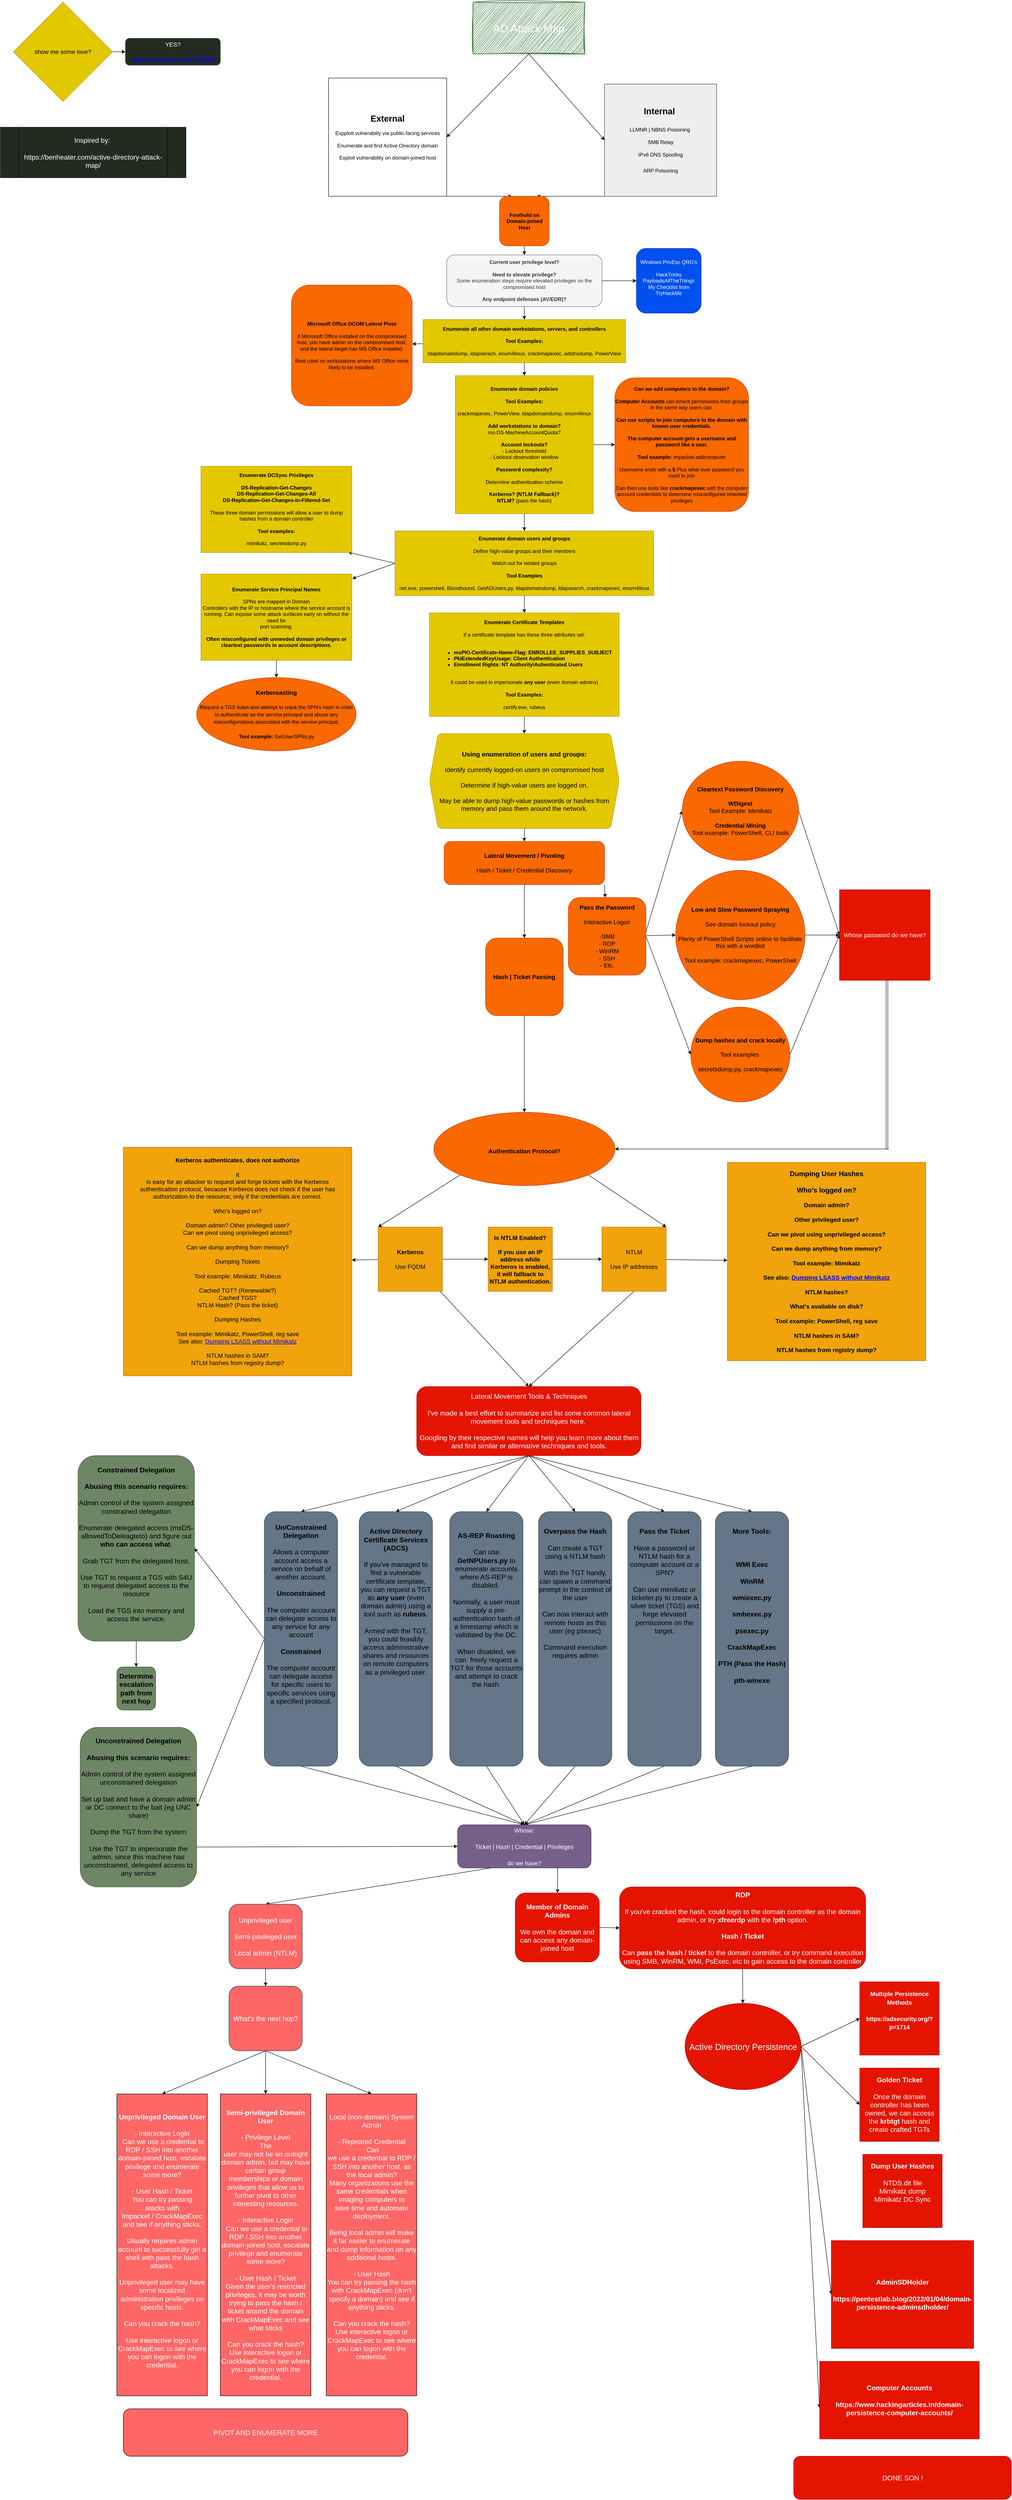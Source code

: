 <mxfile>
    <diagram id="8ZDkOZxjIo5987FU1LKY" name="Page-1">
        <mxGraphModel dx="3187" dy="1512" grid="1" gridSize="10" guides="1" tooltips="1" connect="1" arrows="1" fold="1" page="1" pageScale="1" pageWidth="2500" pageHeight="6000" math="0" shadow="0">
            <root>
                <mxCell id="0"/>
                <mxCell id="1" parent="0"/>
                <mxCell id="67" style="edgeStyle=none;html=1;exitX=0.5;exitY=1;exitDx=0;exitDy=0;entryX=1;entryY=0.5;entryDx=0;entryDy=0;fontSize=14;fontColor=#000000;" edge="1" parent="1" source="2" target="5">
                    <mxGeometry relative="1" as="geometry"/>
                </mxCell>
                <mxCell id="68" style="edgeStyle=none;html=1;exitX=0.5;exitY=1;exitDx=0;exitDy=0;entryX=0;entryY=0.5;entryDx=0;entryDy=0;fontSize=14;fontColor=#000000;" edge="1" parent="1" source="2" target="8">
                    <mxGeometry relative="1" as="geometry"/>
                </mxCell>
                <mxCell id="2" value="&lt;font style=&quot;font-size: 25px;&quot;&gt;AD Attack Map&lt;/font&gt;" style="rounded=0;whiteSpace=wrap;html=1;fillColor=#006100;strokeColor=#005700;fontColor=#ffffff;shadow=1;glass=0;sketch=1;curveFitting=1;jiggle=2;" vertex="1" parent="1">
                    <mxGeometry x="1126" y="30" width="259" height="120" as="geometry"/>
                </mxCell>
                <mxCell id="10" style="edgeStyle=none;html=1;exitX=1;exitY=1;exitDx=0;exitDy=0;fontSize=20;entryX=0.25;entryY=0;entryDx=0;entryDy=0;" edge="1" parent="1" source="5" target="13">
                    <mxGeometry relative="1" as="geometry">
                        <mxPoint x="1236" y="491" as="targetPoint"/>
                    </mxGeometry>
                </mxCell>
                <mxCell id="5" value="&lt;font style=&quot;font-size: 20px;&quot;&gt;&lt;b&gt;External&lt;br&gt;&lt;/b&gt;&lt;/font&gt;&lt;br&gt;Expploit vulnerabiliy via public-facing services&lt;br&gt;&lt;br&gt;Enumerate and find Active Directory domain&lt;br&gt;&lt;br&gt;Exploit vulnerability on domain-joined host" style="whiteSpace=wrap;html=1;aspect=fixed;" vertex="1" parent="1">
                    <mxGeometry x="791" y="206" width="274" height="274" as="geometry"/>
                </mxCell>
                <mxCell id="11" style="edgeStyle=none;html=1;fontSize=20;exitX=0;exitY=1;exitDx=0;exitDy=0;entryX=0.75;entryY=0;entryDx=0;entryDy=0;" edge="1" parent="1" source="8" target="13">
                    <mxGeometry relative="1" as="geometry">
                        <mxPoint x="1276" y="491" as="targetPoint"/>
                        <mxPoint x="1466" y="401" as="sourcePoint"/>
                    </mxGeometry>
                </mxCell>
                <mxCell id="8" value="&lt;font color=&quot;#000000&quot;&gt;&lt;span style=&quot;font-size: 20px;&quot;&gt;&lt;b&gt;Internal&amp;nbsp;&lt;br&gt;&lt;/b&gt;&lt;br&gt;&lt;/span&gt;LLMNR | NBNS Poisoning&amp;nbsp;&lt;br&gt;&lt;br&gt;SMB Relay&lt;br&gt;&lt;br&gt;IPv6 DNS Spoofing&lt;br&gt;&lt;br&gt;ARP Poisoning&lt;/font&gt;&lt;span style=&quot;font-size: 20px;&quot;&gt;&lt;br&gt;&lt;/span&gt;" style="whiteSpace=wrap;html=1;aspect=fixed;fillColor=#eeeeee;strokeColor=#36393d;" vertex="1" parent="1">
                    <mxGeometry x="1430.94" y="220" width="260" height="260" as="geometry"/>
                </mxCell>
                <mxCell id="16" value="" style="edgeStyle=none;html=1;fontSize=12;fontColor=#000000;" edge="1" parent="1" source="13" target="15">
                    <mxGeometry relative="1" as="geometry"/>
                </mxCell>
                <mxCell id="13" value="&lt;font style=&quot;font-size: 12px;&quot;&gt;&lt;b&gt;Foothold on &lt;br&gt;Domain-joined Host&lt;/b&gt;&lt;/font&gt;" style="whiteSpace=wrap;html=1;aspect=fixed;fillColor=#fa6800;fontColor=#000000;strokeColor=#C73500;rounded=1;" vertex="1" parent="1">
                    <mxGeometry x="1187.5" y="480" width="115" height="115" as="geometry"/>
                </mxCell>
                <mxCell id="21" value="" style="edgeStyle=none;html=1;fontSize=12;fontColor=#000000;" edge="1" parent="1" source="15" target="20">
                    <mxGeometry relative="1" as="geometry"/>
                </mxCell>
                <mxCell id="24" value="" style="edgeStyle=none;html=1;fontSize=12;fontColor=#000000;" edge="1" parent="1" source="15" target="23">
                    <mxGeometry relative="1" as="geometry"/>
                </mxCell>
                <mxCell id="15" value="&lt;b&gt;Current user privilege level?&lt;br&gt;&lt;br&gt;Need to elevate privilege?&lt;br&gt;&lt;/b&gt;Some enumeration steps require elevated privileges on the compromised host&lt;br&gt;&lt;br&gt;&lt;b&gt;Any endpoint defenses (AV/EDR)?&lt;/b&gt;" style="rounded=1;whiteSpace=wrap;html=1;fontSize=12;fontColor=#333333;fillColor=#f5f5f5;strokeColor=#666666;" vertex="1" parent="1">
                    <mxGeometry x="1065" y="616" width="360" height="120" as="geometry"/>
                </mxCell>
                <mxCell id="20" value="&lt;div&gt;Windows PrivEsc QRG's&lt;/div&gt;&lt;div&gt;&lt;span style=&quot;background-color: initial;&quot;&gt;&lt;br&gt;&lt;/span&gt;&lt;/div&gt;&lt;div&gt;&lt;span style=&quot;background-color: initial;&quot;&gt;HackTricks&lt;/span&gt;&lt;/div&gt;&lt;div&gt;PayloadsAllTheThings&lt;/div&gt;&lt;div&gt;My Checklist from TryHackMe&lt;/div&gt;&lt;div&gt;&lt;br&gt;&lt;/div&gt;" style="whiteSpace=wrap;html=1;aspect=fixed;fontSize=12;fontColor=#ffffff;fillColor=#0050ef;strokeColor=#001DBC;rounded=1;" vertex="1" parent="1">
                    <mxGeometry x="1505" y="601" width="150" height="150" as="geometry"/>
                </mxCell>
                <mxCell id="26" value="" style="edgeStyle=none;html=1;fontSize=12;fontColor=#000000;" edge="1" parent="1" source="23" target="25">
                    <mxGeometry relative="1" as="geometry"/>
                </mxCell>
                <mxCell id="28" value="" style="edgeStyle=none;html=1;fontSize=12;fontColor=#000000;" edge="1" parent="1" source="23" target="27">
                    <mxGeometry relative="1" as="geometry"/>
                </mxCell>
                <mxCell id="23" value="&lt;b&gt;Enumerate all other domain workstations, servers, and controllers&lt;br&gt;&lt;/b&gt;&lt;br&gt;&lt;b&gt;Tool Examples:&lt;br&gt;&lt;/b&gt;&lt;br&gt;ldapdomaindump, ldapserach, enum4linux, crackmapexec, adidnsdump, PowerView" style="rounded=0;whiteSpace=wrap;html=1;fontSize=12;fontColor=#000000;fillColor=#e3c800;strokeColor=#B09500;" vertex="1" parent="1">
                    <mxGeometry x="1010" y="766" width="470" height="100" as="geometry"/>
                </mxCell>
                <mxCell id="25" value="&lt;b&gt;Microsoft Office DCOM Lateral Pivot&lt;/b&gt;&lt;br&gt;&lt;br&gt;If Microsoft Office&amp;nbsp;installed on the compromised host, you have admin on the compromised host, and the lateral target has MS Office installed.&lt;br&gt;&lt;br&gt;Best used on workstations where MS Office more likely to be installed." style="whiteSpace=wrap;html=1;aspect=fixed;fontSize=12;fontColor=#000000;fillColor=#fa6800;strokeColor=#C73500;rounded=1;" vertex="1" parent="1">
                    <mxGeometry x="705" y="686" width="280" height="280" as="geometry"/>
                </mxCell>
                <mxCell id="31" value="" style="edgeStyle=none;html=1;fontSize=12;fontColor=#000000;" edge="1" parent="1" source="27" target="30">
                    <mxGeometry relative="1" as="geometry"/>
                </mxCell>
                <mxCell id="33" value="" style="edgeStyle=none;html=1;fontSize=12;fontColor=#000000;" edge="1" parent="1" source="27" target="32">
                    <mxGeometry relative="1" as="geometry"/>
                </mxCell>
                <mxCell id="27" value="&lt;b&gt;Enumerate domain policies&lt;br&gt;&lt;/b&gt;&lt;br&gt;&lt;b&gt;Tool Examples:&lt;br&gt;&lt;/b&gt;&lt;br&gt;crackmapexec, PowerView, ldapdomaindump, enum4linux&lt;br&gt;&lt;br&gt;&lt;b&gt;Add workstations to domain?&lt;br&gt;&lt;/b&gt;ms-DS-MachineAccountQuota?&lt;br&gt;&lt;br&gt;&lt;b&gt;Account lockouts?&lt;/b&gt;&lt;br&gt;- Lockout threshold&lt;br&gt;- Lockout observation window&lt;br&gt;&lt;br&gt;&lt;b&gt;Password complexity?&lt;/b&gt;&lt;br&gt;&lt;br&gt;Determine authentication scheme&lt;br&gt;&lt;br&gt;&lt;b&gt;Kerberos? (NTLM Fallback)?&lt;br&gt;NTLM? &lt;/b&gt;(pass the hash)" style="whiteSpace=wrap;html=1;aspect=fixed;fontSize=12;fontColor=#000000;fillColor=#e3c800;strokeColor=#B09500;" vertex="1" parent="1">
                    <mxGeometry x="1085" y="896" width="320" height="320" as="geometry"/>
                </mxCell>
                <mxCell id="30" value="&lt;b&gt;Can we add computers to the domain?&lt;br&gt;&lt;/b&gt;&lt;br&gt;&lt;b&gt;Computer Accounts &lt;/b&gt;can inherit permissions from groups in the same way users can.&lt;br&gt;&lt;br&gt;&lt;b&gt;Can&amp;nbsp;use scripts to join computers to the domain with known user&amp;nbsp;credentials. &lt;br&gt;&lt;br&gt;The computer account gets a username and password like a&amp;nbsp;user.&lt;/b&gt;&lt;br&gt;&lt;br&gt;&lt;b&gt;Tool example: &lt;/b&gt;impacket-addcomputer&lt;br&gt;&lt;br&gt;Username ends with a &lt;b&gt;$&amp;nbsp;&lt;/b&gt;Plus what ever password you used to join&lt;br&gt;&lt;br&gt;Can then use tools like &lt;b&gt;crackmapexec&lt;/b&gt;&amp;nbsp;with the computer account credentials to determine misconfigured inherited privileges" style="whiteSpace=wrap;html=1;aspect=fixed;fontSize=12;fontColor=#000000;fillColor=#fa6800;strokeColor=#C73500;rounded=1;" vertex="1" parent="1">
                    <mxGeometry x="1455" y="901" width="310" height="310" as="geometry"/>
                </mxCell>
                <mxCell id="36" style="edgeStyle=none;html=1;entryX=0.976;entryY=0.997;entryDx=0;entryDy=0;entryPerimeter=0;fontSize=12;fontColor=#000000;exitX=0;exitY=0.5;exitDx=0;exitDy=0;" edge="1" parent="1" source="32" target="35">
                    <mxGeometry relative="1" as="geometry"/>
                </mxCell>
                <mxCell id="38" style="edgeStyle=none;html=1;entryX=1.003;entryY=0.054;entryDx=0;entryDy=0;entryPerimeter=0;fontSize=12;fontColor=#000000;" edge="1" parent="1" target="37">
                    <mxGeometry relative="1" as="geometry">
                        <mxPoint x="945" y="1331" as="sourcePoint"/>
                    </mxGeometry>
                </mxCell>
                <mxCell id="43" value="" style="edgeStyle=none;html=1;fontSize=12;fontColor=#000000;" edge="1" parent="1" source="32" target="42">
                    <mxGeometry relative="1" as="geometry"/>
                </mxCell>
                <mxCell id="32" value="&lt;b&gt;Enumerate domain users and groups&lt;br&gt;&lt;/b&gt;&lt;br&gt;Define high-value groups and their members&lt;br&gt;&lt;br&gt;Watch out for nested groups&lt;br&gt;&lt;br&gt;&lt;b&gt;Tool Examples&lt;/b&gt;&lt;br&gt;&lt;br&gt;net.exe, powershell, Bloodhound, GetADUsers.py, ldapdomaindump, ldapsearch, crackmapexec, enum4linux" style="rounded=0;whiteSpace=wrap;html=1;fontSize=12;fontColor=#000000;fillColor=#e3c800;strokeColor=#B09500;" vertex="1" parent="1">
                    <mxGeometry x="945" y="1256" width="600" height="150" as="geometry"/>
                </mxCell>
                <mxCell id="35" value="&lt;font color=&quot;#000000&quot;&gt;&lt;b&gt;Enumerate DCSync Privileges&lt;br&gt;&lt;/b&gt;&lt;br&gt;&lt;b&gt;DS-Replication-Get-Changes&lt;br&gt;DS-Replication-Get-Changes-All&lt;br&gt;DS-Replication-Get-Changes-In-Filtered-Set&lt;br&gt;&lt;/b&gt;&lt;br&gt;These three domain permissions will allow a user to dump hashes from a domain controller&lt;br&gt;&lt;br&gt;&lt;b&gt;Tool examples:&lt;br&gt;&lt;/b&gt;&lt;br&gt;mimikatz, secretsdump.py&lt;/font&gt;" style="rounded=0;whiteSpace=wrap;html=1;fontSize=12;fillColor=#e3c800;strokeColor=#B09500;fontColor=#000000;" vertex="1" parent="1">
                    <mxGeometry x="495" y="1106" width="350" height="200" as="geometry"/>
                </mxCell>
                <mxCell id="40" style="edgeStyle=none;html=1;entryX=0.5;entryY=0;entryDx=0;entryDy=0;fontSize=12;fontColor=#000000;" edge="1" parent="1" source="37" target="59">
                    <mxGeometry relative="1" as="geometry">
                        <mxPoint x="665" y="1596" as="targetPoint"/>
                    </mxGeometry>
                </mxCell>
                <mxCell id="37" value="&lt;b&gt;Enumerate Service Principal Names&lt;br&gt;&lt;/b&gt;&lt;br&gt;SPNs are mapped in Domain &lt;br&gt;Controllers with the IP or hostname where the service account is &lt;br&gt;running. Can expose some attack surfaces early on without the need for &lt;br&gt;port scanning.&lt;br&gt;&lt;br&gt;&lt;b&gt;Often misconfigured with unneeded domain privileges or cleartext passwords in account descriptions.&lt;/b&gt;" style="rounded=0;whiteSpace=wrap;html=1;fontSize=12;fillColor=#e3c800;strokeColor=#B09500;fontColor=#000000;" vertex="1" parent="1">
                    <mxGeometry x="495" y="1356" width="350" height="200" as="geometry"/>
                </mxCell>
                <mxCell id="48" value="" style="edgeStyle=none;html=1;fontSize=15;fontColor=#000000;" edge="1" parent="1" source="42" target="47">
                    <mxGeometry relative="1" as="geometry"/>
                </mxCell>
                <mxCell id="42" value="&lt;b&gt;Enumerate Certificate Templates&lt;br&gt;&lt;/b&gt;&lt;br&gt;If a certificate template has these three attributes set:&lt;br&gt;&lt;br&gt;&lt;ul&gt;&lt;li style=&quot;text-align: left;&quot;&gt;&lt;b&gt;msPKI-Certificate-Name-Flag: ENROLLEE_SUPPLIES_SUBJECT&lt;/b&gt;&lt;/li&gt;&lt;li style=&quot;text-align: left;&quot;&gt;&lt;b&gt;PkiExtendedKeyUsage: Client Authentication&lt;/b&gt;&lt;/li&gt;&lt;li style=&quot;text-align: left;&quot;&gt;&lt;b&gt;Enrollment Rights: NT Authority\Auhenticated Users&lt;/b&gt;&lt;/li&gt;&lt;/ul&gt;&lt;br&gt;It could be used to impersonate &lt;b&gt;any user &lt;/b&gt;(even domain admins)&lt;br&gt;&lt;br&gt;&lt;b&gt;Tool Examples:&lt;br&gt;&lt;br&gt;&lt;/b&gt;&lt;div style=&quot;display: inline-block; line-height: 1.2; pointer-events: all; overflow-wrap: normal;&quot;&gt;certify.exe, rubeus&lt;/div&gt;" style="rounded=0;whiteSpace=wrap;html=1;fontSize=12;fontColor=#000000;fillColor=#e3c800;strokeColor=#B09500;" vertex="1" parent="1">
                    <mxGeometry x="1025" y="1446" width="440" height="240" as="geometry"/>
                </mxCell>
                <mxCell id="52" value="" style="edgeStyle=none;html=1;fontSize=14;fontColor=#000000;" edge="1" parent="1" source="47" target="50">
                    <mxGeometry relative="1" as="geometry"/>
                </mxCell>
                <mxCell id="47" value="&lt;b&gt;Using enumeration of users and groups:&lt;br&gt;&lt;/b&gt;&lt;br&gt;Identify currently logged-on users on compromised host&lt;br&gt;&lt;br&gt;Determine&amp;nbsp;if high-value users are logged on. &lt;br&gt;&lt;br&gt;May be able to dump high-value&amp;nbsp;passwords or hashes from memory and pass them around the network." style="shape=hexagon;perimeter=hexagonPerimeter2;whiteSpace=wrap;html=1;fixedSize=1;rounded=1;fontSize=15;fontColor=#000000;fillColor=#e3c800;strokeColor=#B09500;" vertex="1" parent="1">
                    <mxGeometry x="1025" y="1726" width="440" height="220" as="geometry"/>
                </mxCell>
                <mxCell id="55" style="edgeStyle=none;html=1;fontSize=14;fontColor=#000000;exitX=1;exitY=1;exitDx=0;exitDy=0;" edge="1" parent="1" source="50" target="53">
                    <mxGeometry relative="1" as="geometry">
                        <mxPoint x="1247" y="2226" as="targetPoint"/>
                    </mxGeometry>
                </mxCell>
                <mxCell id="70" style="edgeStyle=none;html=1;entryX=0.5;entryY=0;entryDx=0;entryDy=0;fontSize=25;fontColor=#000000;" edge="1" parent="1" source="50" target="69">
                    <mxGeometry relative="1" as="geometry"/>
                </mxCell>
                <mxCell id="50" value="&lt;b&gt;Lateral Movement / Pivoting&lt;br&gt;&lt;/b&gt;&lt;br&gt;Hash / Ticket / Credential Discovery" style="rounded=1;whiteSpace=wrap;html=1;fontSize=14;fontColor=#000000;fillColor=#fa6800;strokeColor=#C73500;" vertex="1" parent="1">
                    <mxGeometry x="1059.06" y="1976" width="371.88" height="100" as="geometry"/>
                </mxCell>
                <mxCell id="62" style="edgeStyle=none;html=1;entryX=0;entryY=0.5;entryDx=0;entryDy=0;fontSize=14;fontColor=#000000;exitX=1;exitY=0.444;exitDx=0;exitDy=0;exitPerimeter=0;" edge="1" parent="1" source="53" target="56">
                    <mxGeometry relative="1" as="geometry"/>
                </mxCell>
                <mxCell id="66" style="edgeStyle=none;html=1;entryX=0;entryY=0.5;entryDx=0;entryDy=0;fontSize=14;fontColor=#000000;exitX=1;exitY=0.5;exitDx=0;exitDy=0;" edge="1" parent="1" source="53" target="58">
                    <mxGeometry relative="1" as="geometry">
                        <mxPoint x="1527" y="2186" as="sourcePoint"/>
                    </mxGeometry>
                </mxCell>
                <mxCell id="73" style="edgeStyle=none;html=1;entryX=0;entryY=0.5;entryDx=0;entryDy=0;fontSize=14;fontColor=#000000;" edge="1" parent="1" source="53" target="57">
                    <mxGeometry relative="1" as="geometry"/>
                </mxCell>
                <mxCell id="53" value="&lt;b&gt;Pass the Password &lt;br&gt;&lt;/b&gt;&lt;br&gt;Interactive Logon&lt;br&gt;&lt;br&gt;-SMB&lt;br&gt;- RDP&lt;br&gt;- WinRM&lt;br&gt;- SSH&lt;br&gt;-&amp;nbsp;Etc." style="whiteSpace=wrap;html=1;aspect=fixed;rounded=1;fontSize=14;fontColor=#000000;fillColor=#fa6800;strokeColor=#C73500;" vertex="1" parent="1">
                    <mxGeometry x="1347" y="2106" width="180" height="180" as="geometry"/>
                </mxCell>
                <mxCell id="77" style="edgeStyle=none;html=1;exitX=1;exitY=0.5;exitDx=0;exitDy=0;entryX=0;entryY=0.5;entryDx=0;entryDy=0;fontSize=14;fontColor=#000000;" edge="1" parent="1" source="56" target="75">
                    <mxGeometry relative="1" as="geometry"/>
                </mxCell>
                <mxCell id="56" value="&lt;b&gt;Cleartext Password Discovery&lt;br&gt;&lt;/b&gt;&lt;br&gt;&lt;b&gt;WDigest&lt;/b&gt;&lt;br&gt;Tool Example:&amp;nbsp;Mimikatz&lt;br&gt;&lt;br&gt;&lt;b&gt;Credential Mining&lt;br&gt;&lt;/b&gt;Tool example: PowerShell, CLI tools" style="ellipse;whiteSpace=wrap;html=1;rounded=1;fontSize=14;fontColor=#000000;fillColor=#fa6800;strokeColor=#C73500;" vertex="1" parent="1">
                    <mxGeometry x="1611" y="1790" width="270" height="230" as="geometry"/>
                </mxCell>
                <mxCell id="76" style="edgeStyle=none;html=1;exitX=1;exitY=0.5;exitDx=0;exitDy=0;entryX=0;entryY=0.5;entryDx=0;entryDy=0;fontSize=14;fontColor=#000000;" edge="1" parent="1" source="57" target="75">
                    <mxGeometry relative="1" as="geometry"/>
                </mxCell>
                <mxCell id="57" value="&lt;div&gt;&lt;b&gt;Low and Slow Password Spraying&lt;/b&gt;&lt;/div&gt;&lt;div&gt;&lt;br&gt;&lt;/div&gt;&lt;div&gt;See domain lockout policy&lt;/div&gt;&lt;div&gt;&lt;br&gt;&lt;/div&gt;&lt;div&gt;Plenty of PowerShell Scripts online to facilitate this with a wordlist&lt;/div&gt;&lt;div&gt;&lt;br&gt;&lt;/div&gt;&lt;div&gt;Tool example: crackmapexec, PowerShell&lt;/div&gt;" style="ellipse;whiteSpace=wrap;html=1;rounded=1;fontSize=14;fontColor=#000000;fillColor=#fa6800;strokeColor=#C73500;" vertex="1" parent="1">
                    <mxGeometry x="1596" y="2043" width="300" height="300" as="geometry"/>
                </mxCell>
                <mxCell id="78" style="edgeStyle=none;html=1;exitX=1;exitY=0.5;exitDx=0;exitDy=0;entryX=0;entryY=0.5;entryDx=0;entryDy=0;fontSize=14;fontColor=#000000;" edge="1" parent="1" source="58" target="75">
                    <mxGeometry relative="1" as="geometry"/>
                </mxCell>
                <mxCell id="58" value="&lt;b&gt;Dump hashes and crack locally&lt;br&gt;&lt;/b&gt;&lt;br&gt;Tool examples&amp;nbsp;&lt;br&gt;&lt;br&gt;secretsdump.py, crackmapexec" style="ellipse;whiteSpace=wrap;html=1;rounded=1;fontSize=14;fontColor=#000000;fillColor=#fa6800;strokeColor=#C73500;" vertex="1" parent="1">
                    <mxGeometry x="1631" y="2360" width="230" height="220" as="geometry"/>
                </mxCell>
                <mxCell id="59" value="&lt;b&gt;Kerberoasting&lt;br&gt;&lt;/b&gt;&lt;br style=&quot;font-size: 12px;&quot;&gt;&lt;span style=&quot;font-size: 12px;&quot;&gt;Request a TGS ticket and attempt to crack the SPN's hash in order to authenticate as the service principal and abuse any misconfigurations associated with the service principal.&lt;/span&gt;&lt;br style=&quot;font-size: 12px;&quot;&gt;&lt;br style=&quot;font-size: 12px;&quot;&gt;&lt;b style=&quot;font-size: 12px;&quot;&gt;Tool example:&amp;nbsp;&lt;/b&gt;&lt;span style=&quot;font-size: 12px;&quot;&gt;GetUserSPNs.py&lt;/span&gt;" style="ellipse;whiteSpace=wrap;html=1;rounded=1;fontSize=14;fontColor=#000000;fillColor=#fa6800;strokeColor=#C73500;" vertex="1" parent="1">
                    <mxGeometry x="485" y="1596" width="370" height="170" as="geometry"/>
                </mxCell>
                <mxCell id="72" style="edgeStyle=none;html=1;exitX=0.5;exitY=1;exitDx=0;exitDy=0;fontSize=14;fontColor=#000000;" edge="1" parent="1" source="69" target="71">
                    <mxGeometry relative="1" as="geometry"/>
                </mxCell>
                <mxCell id="69" value="&lt;b&gt;Hash | Ticket Passing&lt;/b&gt;" style="whiteSpace=wrap;html=1;aspect=fixed;rounded=1;fontSize=14;fontColor=#000000;fillColor=#fa6800;strokeColor=#C73500;" vertex="1" parent="1">
                    <mxGeometry x="1155" y="2200" width="180" height="180" as="geometry"/>
                </mxCell>
                <mxCell id="88" style="edgeStyle=none;html=1;exitX=0;exitY=1;exitDx=0;exitDy=0;entryX=0;entryY=0;entryDx=0;entryDy=0;fontSize=16;fontColor=#000000;" edge="1" parent="1" source="71" target="81">
                    <mxGeometry relative="1" as="geometry"/>
                </mxCell>
                <mxCell id="89" style="edgeStyle=none;html=1;exitX=1;exitY=1;exitDx=0;exitDy=0;entryX=1;entryY=0;entryDx=0;entryDy=0;fontSize=16;fontColor=#000000;" edge="1" parent="1" source="71" target="83">
                    <mxGeometry relative="1" as="geometry"/>
                </mxCell>
                <mxCell id="71" value="&lt;font style=&quot;font-size: 14px;&quot;&gt;Authentication Protocol?&lt;br&gt;&lt;/font&gt;" style="ellipse;whiteSpace=wrap;html=1;rounded=0;shadow=0;glass=0;fontSize=25;fontColor=#000000;fillColor=#fa6800;strokeColor=#C73500;fontStyle=1" vertex="1" parent="1">
                    <mxGeometry x="1035" y="2604" width="420" height="170" as="geometry"/>
                </mxCell>
                <mxCell id="75" value="Whose password do we have?" style="whiteSpace=wrap;html=1;aspect=fixed;rounded=0;shadow=0;glass=0;sketch=0;fontSize=14;fontColor=#ffffff;fillColor=#e51400;strokeColor=#B20000;" vertex="1" parent="1">
                    <mxGeometry x="1976" y="2088" width="210" height="210" as="geometry"/>
                </mxCell>
                <mxCell id="79" value="" style="shape=link;html=1;fontSize=14;fontColor=#000000;" edge="1" parent="1">
                    <mxGeometry width="100" relative="1" as="geometry">
                        <mxPoint x="2086" y="2690" as="sourcePoint"/>
                        <mxPoint x="2086" y="2298" as="targetPoint"/>
                    </mxGeometry>
                </mxCell>
                <mxCell id="80" value="" style="endArrow=classic;html=1;fontSize=14;fontColor=#000000;" edge="1" parent="1" target="71">
                    <mxGeometry width="50" height="50" relative="1" as="geometry">
                        <mxPoint x="2090" y="2689" as="sourcePoint"/>
                        <mxPoint x="1640" y="2651" as="targetPoint"/>
                    </mxGeometry>
                </mxCell>
                <mxCell id="84" value="" style="edgeStyle=none;html=1;fontSize=14;fontColor=#000000;" edge="1" parent="1" source="81" target="82">
                    <mxGeometry relative="1" as="geometry"/>
                </mxCell>
                <mxCell id="91" value="" style="edgeStyle=none;html=1;fontSize=16;fontColor=#000000;" edge="1" parent="1" source="81" target="90">
                    <mxGeometry relative="1" as="geometry"/>
                </mxCell>
                <mxCell id="93" style="edgeStyle=none;html=1;entryX=0.5;entryY=0;entryDx=0;entryDy=0;fontSize=16;fontColor=#000000;" edge="1" parent="1" source="81" target="92">
                    <mxGeometry relative="1" as="geometry"/>
                </mxCell>
                <mxCell id="81" value="&lt;b&gt;Kerberos&lt;br&gt;&lt;/b&gt;&lt;br&gt;Use FQDM" style="whiteSpace=wrap;html=1;aspect=fixed;rounded=0;shadow=0;glass=0;sketch=0;fontSize=14;fillColor=#f0a30a;strokeColor=#BD7000;fontColor=#000000;" vertex="1" parent="1">
                    <mxGeometry x="906" y="2870" width="149" height="149" as="geometry"/>
                </mxCell>
                <mxCell id="85" value="" style="edgeStyle=none;html=1;fontSize=14;fontColor=#000000;" edge="1" parent="1" source="82" target="83">
                    <mxGeometry relative="1" as="geometry"/>
                </mxCell>
                <mxCell id="82" value="&lt;div&gt;&lt;b&gt;Is NTLM Enabled?&lt;/b&gt;&lt;/div&gt;&lt;div&gt;&lt;b&gt;&lt;br&gt;&lt;/b&gt;&lt;/div&gt;&lt;div&gt;&lt;b&gt;If you use an IP address while Kerberos is enabled, it will fallback to NTLM authentication.&lt;/b&gt;&lt;/div&gt;" style="whiteSpace=wrap;html=1;aspect=fixed;rounded=0;shadow=0;glass=0;sketch=0;fontSize=14;fillColor=#f0a30a;strokeColor=#BD7000;fontColor=#000000;" vertex="1" parent="1">
                    <mxGeometry x="1161" y="2870" width="149" height="149" as="geometry"/>
                </mxCell>
                <mxCell id="87" value="" style="edgeStyle=none;html=1;fontSize=16;fontColor=#000000;" edge="1" parent="1" source="83" target="86">
                    <mxGeometry relative="1" as="geometry"/>
                </mxCell>
                <mxCell id="94" style="edgeStyle=none;html=1;exitX=0.5;exitY=1;exitDx=0;exitDy=0;entryX=0.5;entryY=0;entryDx=0;entryDy=0;fontSize=16;fontColor=#000000;" edge="1" parent="1" source="83" target="92">
                    <mxGeometry relative="1" as="geometry"/>
                </mxCell>
                <mxCell id="83" value="&lt;div&gt;NTLM&lt;/div&gt;&lt;div&gt;&lt;br&gt;&lt;/div&gt;&lt;div&gt;Use IP addresses&lt;/div&gt;" style="whiteSpace=wrap;html=1;aspect=fixed;rounded=0;shadow=0;glass=0;sketch=0;fontSize=14;fillColor=#f0a30a;strokeColor=#BD7000;fontColor=#000000;" vertex="1" parent="1">
                    <mxGeometry x="1425" y="2870" width="149" height="149" as="geometry"/>
                </mxCell>
                <mxCell id="86" value="&lt;span style=&quot;font-size: 16px;&quot;&gt;&lt;b&gt;Dumping User Hashes&lt;/b&gt;&lt;br&gt;&lt;br&gt;&lt;b&gt;Who's logged on?&lt;/b&gt;&lt;/span&gt;&lt;b&gt;&lt;br style=&quot;&quot;&gt;&lt;br style=&quot;&quot;&gt;Domain admin? &lt;br&gt;&lt;br&gt;Other privileged user?&lt;br&gt;&lt;br&gt;Can we pivot using unprivileged access?&lt;br&gt;&lt;br style=&quot;&quot;&gt;Can we dump anything from memory?&lt;br style=&quot;&quot;&gt;&lt;br&gt;Tool example: Mimikatz&lt;br&gt;&lt;br&gt;See also:&amp;nbsp;&lt;a href=&quot;https://notes.benheater.com/books/active-directory/page/dumping-lsass-without-mimikatz&quot;&gt;Dumping LSASS without Mimikatz&lt;/a&gt;&lt;br style=&quot;&quot;&gt;&lt;br style=&quot;&quot;&gt;NTLM hashes?&lt;br style=&quot;&quot;&gt;&lt;br style=&quot;&quot;&gt;What's available on disk?&lt;br&gt;&lt;br&gt;Tool example: PowerShell, reg save&lt;br style=&quot;&quot;&gt;&lt;br style=&quot;&quot;&gt;NTLM hashes in SAM?&lt;br&gt;&lt;br&gt;NTLM hashes from registry dump?&lt;/b&gt;" style="whiteSpace=wrap;html=1;aspect=fixed;rounded=0;shadow=0;glass=0;sketch=0;fontSize=14;fillColor=#f0a30a;strokeColor=#BD7000;fontColor=#000000;" vertex="1" parent="1">
                    <mxGeometry x="1716" y="2720" width="460" height="460" as="geometry"/>
                </mxCell>
                <mxCell id="90" value="&lt;font color=&quot;#000000&quot;&gt;&lt;b&gt;Kerberos authenticates, does not authorize&lt;br&gt;&lt;/b&gt;&lt;br&gt;It&lt;br&gt; is easy for an attacker to request and forge tickets with the Kerberos &lt;br&gt;authentication protocol, because Kerberos does not check if the user has&lt;br&gt; authorization&amp;nbsp;to the resource; only if the credentials are correct.&lt;br&gt;&lt;br&gt;Who's logged on?&lt;br&gt;&lt;br&gt;Domain admin? Other privileged user?&lt;br&gt;Can we pivot using unprivileged access?&lt;br&gt;&lt;br&gt;Can we dump anything from memory?&lt;br&gt;&lt;br&gt;Dumping Tickets&lt;br&gt;&lt;br&gt;Tool example: Mimikatz, Rubeus&lt;br&gt;&lt;br&gt;Cached TGT? (Renewable?)&lt;br&gt;Cached TGS?&lt;br&gt;NTLM Hash? (Pass the ticket)&lt;br&gt;&lt;br&gt;Dumping Hashes&lt;br&gt;&lt;br&gt;Tool example: Mimikatz,&amp;nbsp;PowerShell, reg save&lt;br&gt;See also:&amp;nbsp;&lt;a href=&quot;https://notes.benheater.com/books/active-directory/page/dumping-lsass-without-mimikatz&quot;&gt;Dumping LSASS without Mimikatz&lt;/a&gt;&lt;br&gt;&lt;br&gt;NTLM hashes in SAM?&lt;br&gt;NTLM hashes from registry dump?&lt;/font&gt;" style="whiteSpace=wrap;html=1;aspect=fixed;rounded=0;shadow=0;glass=0;sketch=0;fontSize=14;fillColor=#f0a30a;strokeColor=#BD7000;fontStyle=0;fontColor=#000000;" vertex="1" parent="1">
                    <mxGeometry x="315" y="2685" width="530" height="530" as="geometry"/>
                </mxCell>
                <mxCell id="102" style="edgeStyle=none;html=1;exitX=0.5;exitY=1;exitDx=0;exitDy=0;entryX=0.5;entryY=0;entryDx=0;entryDy=0;fontSize=16;fontColor=#000000;" edge="1" parent="1" source="92" target="96">
                    <mxGeometry relative="1" as="geometry"/>
                </mxCell>
                <mxCell id="103" style="edgeStyle=none;html=1;exitX=0.5;exitY=1;exitDx=0;exitDy=0;entryX=0.5;entryY=0;entryDx=0;entryDy=0;fontSize=16;fontColor=#000000;" edge="1" parent="1" source="92" target="97">
                    <mxGeometry relative="1" as="geometry"/>
                </mxCell>
                <mxCell id="104" style="edgeStyle=none;html=1;exitX=0.5;exitY=1;exitDx=0;exitDy=0;entryX=0.5;entryY=0;entryDx=0;entryDy=0;fontSize=16;fontColor=#000000;" edge="1" parent="1" source="92" target="98">
                    <mxGeometry relative="1" as="geometry"/>
                </mxCell>
                <mxCell id="105" style="edgeStyle=none;html=1;exitX=0.5;exitY=1;exitDx=0;exitDy=0;entryX=0.5;entryY=0;entryDx=0;entryDy=0;fontSize=16;fontColor=#000000;" edge="1" parent="1" source="92" target="99">
                    <mxGeometry relative="1" as="geometry"/>
                </mxCell>
                <mxCell id="106" style="edgeStyle=none;html=1;exitX=0.5;exitY=1;exitDx=0;exitDy=0;entryX=0.5;entryY=0;entryDx=0;entryDy=0;fontSize=16;fontColor=#000000;" edge="1" parent="1" source="92" target="100">
                    <mxGeometry relative="1" as="geometry"/>
                </mxCell>
                <mxCell id="107" style="edgeStyle=none;html=1;exitX=0.5;exitY=1;exitDx=0;exitDy=0;entryX=0.5;entryY=0;entryDx=0;entryDy=0;fontSize=16;fontColor=#000000;" edge="1" parent="1" source="92" target="101">
                    <mxGeometry relative="1" as="geometry"/>
                </mxCell>
                <mxCell id="92" value="&lt;div&gt;Lateral Movement Tools &amp;amp; Techniques&lt;/div&gt;&lt;div&gt;&lt;br&gt;&lt;/div&gt;&lt;div&gt;I've made a best effort to summarize and list some common lateral movement tools and techniques here.&amp;nbsp;&lt;/div&gt;&lt;div&gt;&lt;br&gt;&lt;/div&gt;&lt;div&gt;Googling by their respective names will help you learn more about them and find similar or alternative techniques and tools.&lt;/div&gt;" style="rounded=1;whiteSpace=wrap;html=1;shadow=0;glass=0;sketch=0;fontSize=16;fillColor=#e51400;strokeColor=#B20000;fontColor=#ffffff;" vertex="1" parent="1">
                    <mxGeometry x="995.5" y="3240" width="520" height="160" as="geometry"/>
                </mxCell>
                <mxCell id="111" style="edgeStyle=none;html=1;exitX=0;exitY=0.5;exitDx=0;exitDy=0;entryX=1;entryY=0.5;entryDx=0;entryDy=0;fontSize=16;fontColor=#000000;" edge="1" parent="1" source="96" target="108">
                    <mxGeometry relative="1" as="geometry"/>
                </mxCell>
                <mxCell id="112" style="edgeStyle=none;html=1;exitX=0;exitY=0.5;exitDx=0;exitDy=0;entryX=1;entryY=0.5;entryDx=0;entryDy=0;fontSize=16;fontColor=#000000;" edge="1" parent="1" source="96" target="110">
                    <mxGeometry relative="1" as="geometry"/>
                </mxCell>
                <mxCell id="116" style="edgeStyle=none;html=1;exitX=0.5;exitY=1;exitDx=0;exitDy=0;entryX=0.5;entryY=0;entryDx=0;entryDy=0;fontSize=16;fontColor=#000000;" edge="1" parent="1" source="96" target="114">
                    <mxGeometry relative="1" as="geometry"/>
                </mxCell>
                <mxCell id="96" value="&lt;div&gt;&lt;b&gt;&lt;font color=&quot;#000000&quot;&gt;Un/Constrained Delegation&lt;/font&gt;&lt;/b&gt;&lt;/div&gt;&lt;div&gt;&lt;font color=&quot;#000000&quot;&gt;&lt;br&gt;&lt;/font&gt;&lt;/div&gt;&lt;div&gt;&lt;font color=&quot;#000000&quot;&gt;Allows a computer account access a service on behalf of another account.&lt;/font&gt;&lt;/div&gt;&lt;div&gt;&lt;font color=&quot;#000000&quot;&gt;&lt;br&gt;&lt;/font&gt;&lt;/div&gt;&lt;div&gt;&lt;b&gt;&lt;font color=&quot;#000000&quot;&gt;Unconstrained&lt;/font&gt;&lt;/b&gt;&lt;/div&gt;&lt;div&gt;&lt;font color=&quot;#000000&quot;&gt;&lt;br&gt;&lt;/font&gt;&lt;/div&gt;&lt;div&gt;&lt;font color=&quot;#000000&quot;&gt;The computer account can delegate access to any service for any account&lt;/font&gt;&lt;/div&gt;&lt;div&gt;&lt;font color=&quot;#000000&quot;&gt;&lt;br&gt;&lt;/font&gt;&lt;/div&gt;&lt;div&gt;&lt;b&gt;&lt;font color=&quot;#000000&quot;&gt;Constrained&lt;/font&gt;&lt;/b&gt;&lt;/div&gt;&lt;div&gt;&lt;font color=&quot;#000000&quot;&gt;&lt;br&gt;&lt;/font&gt;&lt;/div&gt;&lt;div&gt;&lt;font color=&quot;#000000&quot;&gt;The computer account can delegate access for specific users to specific services using a specified protocol.&lt;/font&gt;&lt;/div&gt;&lt;div&gt;&lt;font color=&quot;#000000&quot;&gt;&lt;br&gt;&lt;/font&gt;&lt;/div&gt;&lt;div&gt;&lt;font color=&quot;#000000&quot;&gt;&lt;br&gt;&lt;/font&gt;&lt;/div&gt;&lt;div&gt;&lt;font color=&quot;#000000&quot;&gt;&lt;br&gt;&lt;/font&gt;&lt;/div&gt;&lt;div&gt;&lt;font color=&quot;#000000&quot;&gt;&lt;br&gt;&lt;/font&gt;&lt;/div&gt;&lt;div&gt;&lt;font color=&quot;#000000&quot;&gt;&lt;br&gt;&lt;/font&gt;&lt;/div&gt;&lt;div&gt;&lt;font color=&quot;#000000&quot;&gt;&lt;br&gt;&lt;/font&gt;&lt;/div&gt;" style="rounded=1;whiteSpace=wrap;html=1;shadow=0;glass=0;sketch=0;fontSize=16;fontColor=#ffffff;fillColor=#647687;strokeColor=#314354;fontStyle=0" vertex="1" parent="1">
                    <mxGeometry x="642" y="3530" width="170" height="590" as="geometry"/>
                </mxCell>
                <mxCell id="117" style="edgeStyle=none;html=1;exitX=0.5;exitY=1;exitDx=0;exitDy=0;entryX=0.5;entryY=0;entryDx=0;entryDy=0;fontSize=16;fontColor=#000000;" edge="1" parent="1" source="97" target="114">
                    <mxGeometry relative="1" as="geometry"/>
                </mxCell>
                <mxCell id="97" value="&lt;font color=&quot;#000000&quot;&gt;&lt;b&gt;Active Directory Certificate Services (ADCS)&lt;/b&gt;&lt;br&gt;&lt;br&gt;If you've managed to find a vulnerable certificate template, you can request a TGT as &lt;b&gt;any user&lt;/b&gt; (even domain admin) using a tool such as &lt;b&gt;rubeus&lt;/b&gt;.&lt;br&gt;&lt;br&gt;Armed with the TGT, you could feasibly access administrative shares and resources on remote computers as a privileged user.&lt;br&gt;&lt;br&gt;&lt;br&gt;&lt;br&gt;&lt;br&gt;&lt;br&gt;&lt;br&gt;&lt;br&gt;&lt;br&gt;&lt;br&gt;&lt;/font&gt;" style="rounded=1;whiteSpace=wrap;html=1;shadow=0;glass=0;sketch=0;fontSize=16;fontColor=#ffffff;fillColor=#647687;strokeColor=#314354;fontStyle=0" vertex="1" parent="1">
                    <mxGeometry x="862" y="3530" width="170" height="590" as="geometry"/>
                </mxCell>
                <mxCell id="118" style="edgeStyle=none;html=1;exitX=0.5;exitY=1;exitDx=0;exitDy=0;entryX=0.5;entryY=0;entryDx=0;entryDy=0;fontSize=16;fontColor=#000000;" edge="1" parent="1" source="98" target="114">
                    <mxGeometry relative="1" as="geometry"/>
                </mxCell>
                <mxCell id="98" value="&lt;font color=&quot;#000000&quot;&gt;&lt;b&gt;AS-REP Roasting&lt;/b&gt;&lt;br&gt;&lt;br&gt;Can use &lt;b&gt;GetNPUsers.py &lt;/b&gt;to enumerate accounts where AS-REP is disabled.&amp;nbsp;&lt;br&gt;&lt;br&gt;Normally, a user must supply a pre-authentication hash of a timestamp which is validated by the DC.&lt;br&gt;&lt;br&gt;When disabled, we can&amp;nbsp; freely request a TGT for those accounts and attempt to crack the hash.&lt;br&gt;&lt;br&gt;&lt;br&gt;&lt;br&gt;&lt;br&gt;&lt;br&gt;&lt;br&gt;&lt;br&gt;&lt;/font&gt;" style="rounded=1;whiteSpace=wrap;html=1;shadow=0;glass=0;sketch=0;fontSize=16;fontColor=#ffffff;fillColor=#647687;strokeColor=#314354;fontStyle=0" vertex="1" parent="1">
                    <mxGeometry x="1072" y="3530" width="170" height="590" as="geometry"/>
                </mxCell>
                <mxCell id="119" style="edgeStyle=none;html=1;exitX=0.5;exitY=1;exitDx=0;exitDy=0;fontSize=16;fontColor=#000000;entryX=0.5;entryY=0;entryDx=0;entryDy=0;" edge="1" parent="1" source="99" target="114">
                    <mxGeometry relative="1" as="geometry">
                        <mxPoint x="1260" y="4190" as="targetPoint"/>
                    </mxGeometry>
                </mxCell>
                <mxCell id="99" value="&lt;div&gt;&lt;font color=&quot;#000000&quot;&gt;&lt;b&gt;Overpass the Hash&lt;/b&gt;&lt;/font&gt;&lt;/div&gt;&lt;div&gt;&lt;font color=&quot;#000000&quot;&gt;&lt;b&gt;&lt;br&gt;&lt;/b&gt;&lt;/font&gt;&lt;/div&gt;&lt;div&gt;&lt;font color=&quot;#000000&quot;&gt;Can create a TGT using a NTLM hash&lt;/font&gt;&lt;/div&gt;&lt;div&gt;&lt;font color=&quot;#000000&quot;&gt;&lt;br&gt;&lt;/font&gt;&lt;/div&gt;&lt;div&gt;&lt;font color=&quot;#000000&quot;&gt;With the TGT handy, can spawn a command prompt in the context of the user&lt;/font&gt;&lt;/div&gt;&lt;div&gt;&lt;font color=&quot;#000000&quot;&gt;&lt;br&gt;&lt;/font&gt;&lt;/div&gt;&lt;div&gt;&lt;font color=&quot;#000000&quot;&gt;Can now interact with remote hosts as this user (eg psexec)&lt;/font&gt;&lt;/div&gt;&lt;div&gt;&lt;font color=&quot;#000000&quot;&gt;&lt;br&gt;&lt;/font&gt;&lt;/div&gt;&lt;div&gt;&lt;font color=&quot;#000000&quot;&gt;Command execution requires admin&lt;/font&gt;&lt;/div&gt;&lt;div&gt;&lt;font color=&quot;#000000&quot;&gt;&lt;br&gt;&lt;/font&gt;&lt;/div&gt;&lt;div&gt;&lt;font color=&quot;#000000&quot;&gt;&lt;br&gt;&lt;/font&gt;&lt;/div&gt;&lt;div&gt;&lt;font color=&quot;#000000&quot;&gt;&lt;br&gt;&lt;/font&gt;&lt;/div&gt;&lt;div&gt;&lt;font color=&quot;#000000&quot;&gt;&lt;br&gt;&lt;/font&gt;&lt;/div&gt;&lt;div&gt;&lt;font color=&quot;#000000&quot;&gt;&lt;br&gt;&lt;/font&gt;&lt;/div&gt;&lt;div&gt;&lt;font color=&quot;#000000&quot;&gt;&lt;br&gt;&lt;/font&gt;&lt;/div&gt;&lt;div&gt;&lt;font color=&quot;#000000&quot;&gt;&lt;br&gt;&lt;/font&gt;&lt;/div&gt;&lt;div&gt;&lt;font color=&quot;#000000&quot;&gt;&lt;br&gt;&lt;/font&gt;&lt;/div&gt;&lt;div&gt;&lt;font color=&quot;#000000&quot;&gt;&lt;br&gt;&lt;/font&gt;&lt;/div&gt;&lt;div&gt;&lt;font color=&quot;#000000&quot;&gt;&lt;br&gt;&lt;/font&gt;&lt;/div&gt;&lt;div&gt;&lt;br&gt;&lt;/div&gt;" style="rounded=1;whiteSpace=wrap;html=1;shadow=0;glass=0;sketch=0;fontSize=16;fontColor=#ffffff;fillColor=#647687;strokeColor=#314354;fontStyle=0" vertex="1" parent="1">
                    <mxGeometry x="1278" y="3530" width="170" height="590" as="geometry"/>
                </mxCell>
                <mxCell id="120" style="edgeStyle=none;html=1;exitX=0.5;exitY=1;exitDx=0;exitDy=0;entryX=0.5;entryY=0;entryDx=0;entryDy=0;fontSize=16;fontColor=#000000;" edge="1" parent="1" source="100" target="114">
                    <mxGeometry relative="1" as="geometry"/>
                </mxCell>
                <mxCell id="100" value="&lt;div&gt;&lt;font color=&quot;#000000&quot;&gt;&lt;b&gt;Pass the Ticket&lt;br&gt;&lt;/b&gt;&lt;br&gt;Have a password or NTLM hash for a computer account or a SPN?&lt;br&gt;&lt;br&gt;Can use mimikatz&amp;nbsp;or ticketer.py&amp;nbsp;to create a silver ticket (TGS) and forge elevated permissions on the target.&lt;/font&gt;&lt;br&gt;&lt;/div&gt;&lt;div&gt;&lt;font color=&quot;#000000&quot;&gt;&lt;br&gt;&lt;/font&gt;&lt;/div&gt;&lt;div&gt;&lt;font color=&quot;#000000&quot;&gt;&lt;br&gt;&lt;/font&gt;&lt;/div&gt;&lt;div&gt;&lt;font color=&quot;#000000&quot;&gt;&lt;br&gt;&lt;/font&gt;&lt;/div&gt;&lt;div&gt;&lt;font color=&quot;#000000&quot;&gt;&lt;br&gt;&lt;/font&gt;&lt;/div&gt;&lt;div&gt;&lt;font color=&quot;#000000&quot;&gt;&lt;br&gt;&lt;/font&gt;&lt;/div&gt;&lt;div&gt;&lt;font color=&quot;#000000&quot;&gt;&lt;br&gt;&lt;/font&gt;&lt;/div&gt;&lt;div&gt;&lt;font color=&quot;#000000&quot;&gt;&lt;br&gt;&lt;/font&gt;&lt;/div&gt;&lt;div&gt;&lt;font color=&quot;#000000&quot;&gt;&lt;br&gt;&lt;/font&gt;&lt;/div&gt;&lt;div&gt;&lt;font color=&quot;#000000&quot;&gt;&lt;br&gt;&lt;/font&gt;&lt;/div&gt;&lt;div&gt;&lt;font color=&quot;#000000&quot;&gt;&lt;br&gt;&lt;/font&gt;&lt;/div&gt;&lt;div&gt;&lt;font color=&quot;#000000&quot;&gt;&lt;br&gt;&lt;/font&gt;&lt;/div&gt;&lt;div&gt;&lt;font color=&quot;#000000&quot;&gt;&lt;br&gt;&lt;/font&gt;&lt;/div&gt;&lt;div&gt;&lt;font color=&quot;#000000&quot;&gt;&lt;br&gt;&lt;/font&gt;&lt;/div&gt;&lt;div&gt;&lt;font color=&quot;#000000&quot;&gt;&lt;br&gt;&lt;/font&gt;&lt;/div&gt;" style="rounded=1;whiteSpace=wrap;html=1;shadow=0;glass=0;sketch=0;fontSize=16;fontColor=#ffffff;fillColor=#647687;strokeColor=#314354;fontStyle=0" vertex="1" parent="1">
                    <mxGeometry x="1485" y="3530" width="170" height="590" as="geometry"/>
                </mxCell>
                <mxCell id="121" style="edgeStyle=none;html=1;exitX=0.5;exitY=1;exitDx=0;exitDy=0;entryX=0.5;entryY=0;entryDx=0;entryDy=0;fontSize=16;fontColor=#000000;" edge="1" parent="1" source="101" target="114">
                    <mxGeometry relative="1" as="geometry"/>
                </mxCell>
                <mxCell id="101" value="&lt;div&gt;&lt;span style=&quot;background-color: initial;&quot;&gt;&lt;font color=&quot;#000000&quot;&gt;&lt;b&gt;More Tools:&lt;/b&gt;&lt;/font&gt;&lt;/span&gt;&lt;/div&gt;&lt;div&gt;&lt;span style=&quot;background-color: initial;&quot;&gt;&lt;font color=&quot;#000000&quot;&gt;&lt;b&gt;&lt;br&gt;&lt;/b&gt;&lt;/font&gt;&lt;/span&gt;&lt;/div&gt;&lt;div&gt;&lt;span style=&quot;background-color: initial;&quot;&gt;&lt;font color=&quot;#000000&quot;&gt;&lt;b&gt;&lt;br&gt;&lt;/b&gt;&lt;/font&gt;&lt;/span&gt;&lt;/div&gt;&lt;div&gt;&lt;span style=&quot;background-color: initial;&quot;&gt;&lt;font color=&quot;#000000&quot;&gt;&lt;b&gt;&lt;br&gt;&lt;/b&gt;&lt;/font&gt;&lt;/span&gt;&lt;/div&gt;&lt;div&gt;&lt;span style=&quot;background-color: initial;&quot;&gt;&lt;font color=&quot;#000000&quot;&gt;&lt;b&gt;WMI Exec&lt;/b&gt;&lt;/font&gt;&lt;/span&gt;&lt;/div&gt;&lt;div&gt;&lt;font color=&quot;#000000&quot;&gt;&lt;b&gt;&lt;br&gt;&lt;/b&gt;&lt;/font&gt;&lt;/div&gt;&lt;div&gt;&lt;font color=&quot;#000000&quot;&gt;&lt;b&gt;WinRM&lt;/b&gt;&lt;/font&gt;&lt;/div&gt;&lt;div&gt;&lt;font color=&quot;#000000&quot;&gt;&lt;b&gt;&lt;br&gt;&lt;/b&gt;&lt;/font&gt;&lt;/div&gt;&lt;div&gt;&lt;font color=&quot;#000000&quot;&gt;&lt;b&gt;wmiexec.py&lt;/b&gt;&lt;/font&gt;&lt;/div&gt;&lt;div&gt;&lt;font color=&quot;#000000&quot;&gt;&lt;b&gt;&lt;br&gt;&lt;/b&gt;&lt;/font&gt;&lt;/div&gt;&lt;div&gt;&lt;font color=&quot;#000000&quot;&gt;&lt;b&gt;smbexec.py&lt;/b&gt;&lt;/font&gt;&lt;/div&gt;&lt;div&gt;&lt;font color=&quot;#000000&quot;&gt;&lt;b&gt;&lt;br&gt;&lt;/b&gt;&lt;/font&gt;&lt;/div&gt;&lt;div&gt;&lt;font color=&quot;#000000&quot;&gt;&lt;b&gt;psexec.py&lt;/b&gt;&lt;/font&gt;&lt;/div&gt;&lt;div&gt;&lt;font color=&quot;#000000&quot;&gt;&lt;b&gt;&lt;br&gt;&lt;/b&gt;&lt;/font&gt;&lt;/div&gt;&lt;div&gt;&lt;font color=&quot;#000000&quot;&gt;&lt;b&gt;CrackMapExec&lt;/b&gt;&lt;/font&gt;&lt;/div&gt;&lt;div&gt;&lt;font color=&quot;#000000&quot;&gt;&lt;b&gt;&lt;br&gt;&lt;/b&gt;&lt;/font&gt;&lt;/div&gt;&lt;div&gt;&lt;font color=&quot;#000000&quot;&gt;&lt;b&gt;PTH (Pass the Hash)&lt;/b&gt;&lt;/font&gt;&lt;/div&gt;&lt;div&gt;&lt;font color=&quot;#000000&quot;&gt;&lt;b&gt;&lt;br&gt;&lt;/b&gt;&lt;/font&gt;&lt;/div&gt;&lt;div&gt;&lt;font color=&quot;#000000&quot;&gt;&lt;b&gt;pth-winexe&lt;/b&gt;&lt;/font&gt;&lt;/div&gt;&lt;div&gt;&lt;font color=&quot;#000000&quot;&gt;&lt;br&gt;&lt;/font&gt;&lt;/div&gt;&lt;div&gt;&lt;font color=&quot;#000000&quot;&gt;&lt;br&gt;&lt;/font&gt;&lt;/div&gt;&lt;div&gt;&lt;br&gt;&lt;/div&gt;&lt;div&gt;&lt;font color=&quot;#000000&quot;&gt;&lt;br&gt;&lt;/font&gt;&lt;/div&gt;&lt;div&gt;&lt;font color=&quot;#000000&quot;&gt;&lt;br&gt;&lt;/font&gt;&lt;/div&gt;&lt;div&gt;&lt;font color=&quot;#000000&quot;&gt;&lt;br&gt;&lt;/font&gt;&lt;/div&gt;&lt;div&gt;&lt;font color=&quot;#000000&quot;&gt;&lt;br&gt;&lt;/font&gt;&lt;/div&gt;&lt;div&gt;&lt;font color=&quot;#000000&quot;&gt;&lt;br&gt;&lt;/font&gt;&lt;/div&gt;" style="rounded=1;whiteSpace=wrap;html=1;shadow=0;glass=0;sketch=0;fontSize=16;fontColor=#ffffff;fillColor=#647687;strokeColor=#314354;fontStyle=0" vertex="1" parent="1">
                    <mxGeometry x="1688" y="3530" width="170" height="590" as="geometry"/>
                </mxCell>
                <mxCell id="139" value="" style="edgeStyle=none;html=1;fontSize=16;fontColor=#FFFFFF;exitX=0.5;exitY=1;exitDx=0;exitDy=0;" edge="1" parent="1" source="108" target="138">
                    <mxGeometry relative="1" as="geometry"/>
                </mxCell>
                <mxCell id="108" value="&lt;div&gt;&lt;font color=&quot;#000000&quot;&gt;&lt;b&gt;Constrained Delegation&lt;br&gt;&lt;/b&gt;&lt;br&gt;&lt;b&gt;Abusing this scenario requires:&lt;br&gt;&lt;/b&gt;&lt;br&gt;Admin control of the system assigned constrained delegation&lt;br&gt;&lt;br&gt;Enumerate delegated access (msDS-allowedToDeleagteto) and figure out &lt;b&gt;who can access what&lt;/b&gt;.&lt;br&gt;&lt;br&gt;Grab TGT from the delegated host.&lt;br&gt;&lt;br&gt;Use TGT to request a TGS with S4U to request delegated access to the resource&lt;br&gt;&lt;br&gt;Load the TGS into memory and access the service.&lt;/font&gt;&lt;/div&gt;&lt;div&gt;&lt;br&gt;&lt;/div&gt;" style="rounded=1;whiteSpace=wrap;html=1;shadow=0;glass=0;sketch=0;fontSize=16;fontColor=#ffffff;fillColor=#6d8764;strokeColor=#3A5431;fontStyle=0" vertex="1" parent="1">
                    <mxGeometry x="210" y="3400" width="270" height="430" as="geometry"/>
                </mxCell>
                <mxCell id="115" style="edgeStyle=none;html=1;exitX=1;exitY=0.75;exitDx=0;exitDy=0;entryX=0;entryY=0.5;entryDx=0;entryDy=0;fontSize=16;fontColor=#000000;" edge="1" parent="1" source="110" target="114">
                    <mxGeometry relative="1" as="geometry"/>
                </mxCell>
                <mxCell id="110" value="&lt;div&gt;&lt;b style=&quot;color: rgb(0, 0, 0);&quot;&gt;Unconstrained Delegation&lt;br&gt;&lt;/b&gt;&lt;br style=&quot;color: rgb(0, 0, 0);&quot;&gt;&lt;b style=&quot;color: rgb(0, 0, 0);&quot;&gt;Abusing this scenario requires:&lt;br&gt;&lt;/b&gt;&lt;br style=&quot;color: rgb(0, 0, 0);&quot;&gt;&lt;span style=&quot;color: rgb(0, 0, 0);&quot;&gt;Admin control of the system assigned unconstrained delegation&lt;/span&gt;&lt;br style=&quot;color: rgb(0, 0, 0);&quot;&gt;&lt;br style=&quot;color: rgb(0, 0, 0);&quot;&gt;&lt;span style=&quot;color: rgb(0, 0, 0);&quot;&gt;Set up bait and have a domain admin or DC connect to the bait (eg UNC share)&lt;/span&gt;&lt;br style=&quot;color: rgb(0, 0, 0);&quot;&gt;&lt;br style=&quot;color: rgb(0, 0, 0);&quot;&gt;&lt;span style=&quot;color: rgb(0, 0, 0);&quot;&gt;Dump the TGT from the system&lt;/span&gt;&lt;br style=&quot;color: rgb(0, 0, 0);&quot;&gt;&lt;br style=&quot;color: rgb(0, 0, 0);&quot;&gt;&lt;span style=&quot;color: rgb(0, 0, 0);&quot;&gt;Use the TGT to impersonate the admin, since this machine has unconstrained, delegated access to any service&lt;/span&gt;&lt;/div&gt;" style="rounded=1;whiteSpace=wrap;html=1;shadow=0;glass=0;sketch=0;fontSize=16;fontColor=#ffffff;fillColor=#6d8764;strokeColor=#3A5431;fontStyle=0" vertex="1" parent="1">
                    <mxGeometry x="215" y="4030" width="270" height="370" as="geometry"/>
                </mxCell>
                <mxCell id="125" style="edgeStyle=none;html=1;exitX=0.25;exitY=1;exitDx=0;exitDy=0;entryX=0.5;entryY=0;entryDx=0;entryDy=0;fontSize=16;fontColor=#000000;" edge="1" parent="1" source="114" target="122">
                    <mxGeometry relative="1" as="geometry"/>
                </mxCell>
                <mxCell id="140" style="edgeStyle=none;html=1;exitX=0.75;exitY=1;exitDx=0;exitDy=0;fontSize=16;fontColor=#FFFFFF;" edge="1" parent="1" source="114" target="123">
                    <mxGeometry relative="1" as="geometry"/>
                </mxCell>
                <mxCell id="114" value="&lt;span style=&quot;font-size: 14px;&quot;&gt;Whose:&lt;/span&gt;&lt;br style=&quot;font-size: 14px;&quot;&gt;&lt;br style=&quot;font-size: 14px;&quot;&gt;&lt;span style=&quot;font-size: 14px;&quot;&gt;Ticket |&amp;nbsp;Hash |&amp;nbsp;Credential | Privileges&lt;/span&gt;&lt;br style=&quot;font-size: 14px;&quot;&gt;&lt;br style=&quot;font-size: 14px;&quot;&gt;&lt;span style=&quot;font-size: 14px;&quot;&gt;do we have?&lt;/span&gt;" style="rounded=1;whiteSpace=wrap;html=1;shadow=0;glass=0;sketch=0;fontSize=16;fontColor=#ffffff;fillColor=#76608a;strokeColor=#432D57;" vertex="1" parent="1">
                    <mxGeometry x="1090.25" y="4256" width="309.5" height="100" as="geometry"/>
                </mxCell>
                <mxCell id="133" value="" style="edgeStyle=none;html=1;fontSize=16;fontColor=#FFFFFF;" edge="1" parent="1" source="122" target="126">
                    <mxGeometry relative="1" as="geometry"/>
                </mxCell>
                <mxCell id="122" value="Unprivileged user&lt;br&gt;&lt;br&gt;Semi-privileged user&lt;br&gt;&lt;br&gt;Local admin (NTLM)" style="rounded=1;whiteSpace=wrap;html=1;shadow=0;glass=0;sketch=0;fontSize=16;fontColor=#ffffff;fillColor=#FF6666;strokeColor=#314354;fontStyle=0" vertex="1" parent="1">
                    <mxGeometry x="560" y="4440" width="170" height="150" as="geometry"/>
                </mxCell>
                <mxCell id="141" style="edgeStyle=none;html=1;exitX=1;exitY=0.5;exitDx=0;exitDy=0;entryX=0;entryY=0.5;entryDx=0;entryDy=0;fontSize=16;fontColor=#FFFFFF;" edge="1" parent="1" source="123" target="124">
                    <mxGeometry relative="1" as="geometry"/>
                </mxCell>
                <mxCell id="123" value="&lt;b&gt;Member of Domain Admins&lt;/b&gt;&lt;br&gt;&lt;br&gt;We own the domain and can access any domain-joined host" style="rounded=1;whiteSpace=wrap;html=1;shadow=0;glass=0;sketch=0;fontSize=16;fontColor=#ffffff;fillColor=#e51400;strokeColor=#B20000;fontStyle=0" vertex="1" parent="1">
                    <mxGeometry x="1224" y="4414" width="195" height="160" as="geometry"/>
                </mxCell>
                <mxCell id="144" style="edgeStyle=none;html=1;exitX=0.5;exitY=1;exitDx=0;exitDy=0;fontSize=20;fontColor=#FFFFFF;" edge="1" parent="1" source="124" target="143">
                    <mxGeometry relative="1" as="geometry"/>
                </mxCell>
                <mxCell id="124" value="&lt;b&gt;RDP&lt;/b&gt;&lt;br&gt;&lt;br&gt;If you've cracked the hash, could login to the domain controller as the domain admin, or try &lt;b&gt;xfreerdp &lt;/b&gt;with the &lt;b&gt;/pth&lt;/b&gt;&amp;nbsp;option.&lt;br&gt;&lt;br&gt;&lt;b&gt;Hash / Ticket&lt;/b&gt;&lt;br&gt;&lt;br&gt;Can &lt;b&gt;pass the hash / ticket&lt;/b&gt;&amp;nbsp;to the domain controller, or try command execution using SMB, WinRM, WMI, PsExec, etc to gain access to the domain controller" style="rounded=1;whiteSpace=wrap;html=1;shadow=0;glass=0;sketch=0;fontSize=16;fontColor=#ffffff;fillColor=#e51400;strokeColor=#B20000;fontStyle=0" vertex="1" parent="1">
                    <mxGeometry x="1466" y="4400" width="570.5" height="190" as="geometry"/>
                </mxCell>
                <mxCell id="134" value="" style="edgeStyle=none;html=1;fontSize=16;fontColor=#FFFFFF;entryX=0.5;entryY=0;entryDx=0;entryDy=0;exitX=0.5;exitY=1;exitDx=0;exitDy=0;" edge="1" parent="1" source="126" target="130">
                    <mxGeometry relative="1" as="geometry"/>
                </mxCell>
                <mxCell id="135" style="edgeStyle=none;html=1;exitX=0.5;exitY=1;exitDx=0;exitDy=0;fontSize=16;fontColor=#FFFFFF;" edge="1" parent="1" source="126" target="131">
                    <mxGeometry relative="1" as="geometry"/>
                </mxCell>
                <mxCell id="137" style="edgeStyle=none;html=1;exitX=0.5;exitY=1;exitDx=0;exitDy=0;entryX=0.5;entryY=0;entryDx=0;entryDy=0;fontSize=16;fontColor=#FFFFFF;" edge="1" parent="1" source="126" target="136">
                    <mxGeometry relative="1" as="geometry"/>
                </mxCell>
                <mxCell id="126" value="What's the next hop?" style="rounded=1;whiteSpace=wrap;html=1;shadow=0;glass=0;sketch=0;fontSize=16;fontColor=#ffffff;fillColor=#FF6666;strokeColor=#314354;fontStyle=0" vertex="1" parent="1">
                    <mxGeometry x="560" y="4630" width="170" height="150" as="geometry"/>
                </mxCell>
                <mxCell id="130" value="&lt;b&gt;Unprivileged Domain User&lt;br&gt;&lt;/b&gt;&lt;br&gt;-&amp;nbsp;Interactive Login&lt;br&gt;&amp;nbsp;Can we use a credential to RDP / SSH into another domain-joined host, escalate privilege and enumerate some more?&lt;br&gt;&lt;br&gt;- User Hash / Ticket&lt;br&gt;You can try passing atacks&amp;nbsp;with&lt;br&gt;Impacket / CrackMapExec and see if anything sticks.&lt;br&gt;&lt;br&gt;Usually requires&amp;nbsp;admin account to successfully get a shell with pass the hash attacks.&lt;br&gt;&lt;br&gt;Unprivileged user may have some localized administration privileges on specific hosts.&lt;br&gt;&lt;br&gt;Can you crack the hash?&lt;br&gt;&lt;br&gt;Use interactive logon or CrackMapExec to see where you can logon with the credential.&lt;br&gt;&lt;br&gt;" style="rounded=0;whiteSpace=wrap;html=1;shadow=0;glass=0;sketch=0;fontSize=16;fontColor=#FFFFFF;fillColor=#ff6666;" vertex="1" parent="1">
                    <mxGeometry x="300" y="4880" width="210" height="700" as="geometry"/>
                </mxCell>
                <mxCell id="131" value="&lt;b&gt;Semi-privileged Domain User&lt;br&gt;&lt;/b&gt;&lt;br&gt;- Privilege Level&lt;br&gt;The&lt;br&gt;user may not be an outright domain admin, but may have certain group&lt;br&gt;memberships or domain privileges that allow us to further pivot to other&lt;br&gt;interesting resources.&lt;br&gt;&lt;br&gt;-&amp;nbsp;Interactive Login&lt;br&gt;&amp;nbsp;Can we use a credential to RDP / SSH into another domain-joined host, escalate privilege and enumerate some more?&lt;br&gt;&lt;br&gt;- User Hash / Ticket&lt;br&gt;Given the user's restricted privileges, it may be worth trying to pass the hash / ticket around the domain with CrackMapExec and see what sticks&lt;br&gt;&lt;br&gt;Can you crack the hash? Use interactive logon or CrackMapExec to see where you can logon with the credential." style="rounded=0;whiteSpace=wrap;html=1;shadow=0;glass=0;sketch=0;fontSize=16;fontColor=#FFFFFF;fillColor=#ff6666;" vertex="1" parent="1">
                    <mxGeometry x="540" y="4880" width="210" height="700" as="geometry"/>
                </mxCell>
                <mxCell id="132" value="PIVOT AND ENUMERATE MORE" style="rounded=1;whiteSpace=wrap;html=1;shadow=0;glass=0;sketch=0;fontSize=16;fontColor=#FFFFFF;fillColor=#ff6666;" vertex="1" parent="1">
                    <mxGeometry x="315" y="5610" width="660" height="110" as="geometry"/>
                </mxCell>
                <mxCell id="136" value="Local (non-domain) System Admin&lt;br&gt;&lt;br&gt;-&amp;nbsp;Repeated Credential&lt;br&gt;&amp;nbsp;Can&lt;br&gt; we use a credential to RDP / SSH into another host, as the local admin?&lt;br&gt; Many organizations use the same credentials when imaging computers to &lt;br&gt;save time and automate deployment. &lt;br&gt;&lt;br&gt;Being local admin will make it far easier to enumerate and dump information on any additional hosts.&lt;br&gt;&lt;br&gt;- User Hash&lt;br&gt;You can try passing the hash with CrackMapExec (don't specify a domain) and see if anything sticks.&lt;br&gt;&lt;br&gt;Can you crack the hash? Use interactive logon or CrackMapExec to see where you can logon with the credential.&lt;br&gt;&lt;br&gt;&lt;br&gt;" style="rounded=0;whiteSpace=wrap;html=1;shadow=0;glass=0;sketch=0;fontSize=16;fontColor=#FFFFFF;fillColor=#ff6666;" vertex="1" parent="1">
                    <mxGeometry x="785.5" y="4880" width="210" height="700" as="geometry"/>
                </mxCell>
                <mxCell id="138" value="&lt;div&gt;&lt;font color=&quot;#000000&quot;&gt;&lt;b&gt;Determine escalation path from next hop&lt;/b&gt;&lt;/font&gt;&lt;/div&gt;" style="rounded=1;whiteSpace=wrap;html=1;shadow=0;glass=0;sketch=0;fontSize=16;fontColor=#ffffff;fillColor=#6d8764;strokeColor=#3A5431;fontStyle=0;direction=south;" vertex="1" parent="1">
                    <mxGeometry x="300" y="3890" width="90" height="100" as="geometry"/>
                </mxCell>
                <mxCell id="155" style="edgeStyle=none;html=1;exitX=1;exitY=0.5;exitDx=0;exitDy=0;entryX=0;entryY=0.5;entryDx=0;entryDy=0;fontSize=16;fontColor=#FFFFFF;" edge="1" parent="1" source="143" target="145">
                    <mxGeometry relative="1" as="geometry"/>
                </mxCell>
                <mxCell id="156" style="edgeStyle=none;html=1;exitX=1;exitY=0.5;exitDx=0;exitDy=0;entryX=0;entryY=0.5;entryDx=0;entryDy=0;fontSize=16;fontColor=#FFFFFF;" edge="1" parent="1" source="143" target="150">
                    <mxGeometry relative="1" as="geometry"/>
                </mxCell>
                <mxCell id="157" style="edgeStyle=none;html=1;exitX=1;exitY=0.5;exitDx=0;exitDy=0;entryX=0;entryY=0.5;entryDx=0;entryDy=0;fontSize=16;fontColor=#FFFFFF;" edge="1" parent="1" source="143" target="152">
                    <mxGeometry relative="1" as="geometry"/>
                </mxCell>
                <mxCell id="158" style="edgeStyle=none;html=1;exitX=1;exitY=0.5;exitDx=0;exitDy=0;entryX=-0.001;entryY=0.6;entryDx=0;entryDy=0;entryPerimeter=0;fontSize=16;fontColor=#FFFFFF;" edge="1" parent="1" source="143" target="153">
                    <mxGeometry relative="1" as="geometry"/>
                </mxCell>
                <mxCell id="143" value="&lt;font style=&quot;font-size: 20px;&quot;&gt;Active Directory Persistence&lt;/font&gt;" style="ellipse;whiteSpace=wrap;html=1;rounded=0;shadow=0;glass=0;sketch=0;fontSize=16;fontColor=#ffffff;fillColor=#e51400;strokeColor=#B20000;" vertex="1" parent="1">
                    <mxGeometry x="1617.75" y="4670" width="269" height="200" as="geometry"/>
                </mxCell>
                <mxCell id="145" value="&lt;div style=&quot;display: inline-block; line-height: 1.2; pointer-events: all; overflow-wrap: normal;&quot;&gt;&lt;font style=&quot;&quot;&gt;&lt;span style=&quot;font-size: 14px;&quot;&gt;&lt;b&gt;Multiple Persistence Methods&lt;/b&gt;&lt;/span&gt;&lt;br&gt;&lt;br&gt;&lt;span style=&quot;font-size: 14px;&quot;&gt;&lt;b&gt;https://adsecurity.org/?p=1714&lt;br&gt;&lt;/b&gt;&lt;/span&gt;&lt;br&gt;&lt;br&gt;&lt;/font&gt;&lt;/div&gt;" style="rounded=0;whiteSpace=wrap;html=1;shadow=0;glass=0;sketch=0;fontSize=16;fontColor=#ffffff;fillColor=#e51400;strokeColor=#B20000;" vertex="1" parent="1">
                    <mxGeometry x="2023" y="4620" width="184" height="170" as="geometry"/>
                </mxCell>
                <mxCell id="148" value="" style="edgeStyle=none;html=1;fontSize=14;fontColor=#FFFFFF;" edge="1" parent="1" source="146" target="147">
                    <mxGeometry relative="1" as="geometry"/>
                </mxCell>
                <mxCell id="146" value="&lt;span class=&quot;comments-comment-item__main-content feed-shared-main-content--comment t-14 t-black t-normal&quot;&gt;&lt;span dir=&quot;ltr&quot;&gt;show me some love?&lt;br&gt;&lt;/span&gt;&lt;/span&gt;" style="rhombus;whiteSpace=wrap;html=1;rounded=0;shadow=0;glass=0;sketch=0;fontSize=14;fontColor=#000000;fillColor=#e3c800;strokeColor=#B09500;" vertex="1" parent="1">
                    <mxGeometry x="60" y="30" width="230" height="230" as="geometry"/>
                </mxCell>
                <mxCell id="147" value="YES?&lt;br style=&quot;color: rgb(0, 0, 0);&quot;&gt;&lt;br style=&quot;color: rgb(0, 0, 0);&quot;&gt;&lt;a data-test-app-aware-link=&quot;&quot; href=&quot;http://patreon.com/user?u=87430788&quot; target=&quot;_self&quot; class=&quot;app-aware-link&quot;&gt;patreon.com/user?u=87430788&lt;/a&gt;" style="rounded=1;whiteSpace=wrap;html=1;shadow=0;glass=0;sketch=0;fontSize=14;fillColor=#232B20;strokeColor=#3A5431;fontColor=#ffffff;" vertex="1" parent="1">
                    <mxGeometry x="320" y="113.75" width="220" height="62.5" as="geometry"/>
                </mxCell>
                <mxCell id="150" value="&lt;div style=&quot;display: inline-block; line-height: 1.2; pointer-events: all; overflow-wrap: normal;&quot;&gt;&lt;font style=&quot;&quot;&gt;&lt;b&gt;Golden Ticket&lt;/b&gt;&lt;br&gt;&lt;br&gt;Once the domain controller has been owned, we can access the &lt;b&gt;krbtgt &lt;/b&gt;hash and create crafted TGTs&lt;br&gt;&lt;/font&gt;&lt;/div&gt;" style="rounded=0;whiteSpace=wrap;html=1;shadow=0;glass=0;sketch=0;fontSize=16;fontColor=#ffffff;fillColor=#e51400;strokeColor=#B20000;" vertex="1" parent="1">
                    <mxGeometry x="2023" y="4820" width="184" height="170" as="geometry"/>
                </mxCell>
                <mxCell id="151" value="&lt;div style=&quot;display: inline-block; line-height: 1.2; pointer-events: all; overflow-wrap: normal;&quot;&gt;&lt;font style=&quot;&quot;&gt;&lt;b&gt;Dump User Hashes&lt;br&gt;&lt;/b&gt;&lt;br&gt;NTDS.dit file&lt;br&gt;Mimikatz dump&lt;br&gt;Mimikatz DC Sync&lt;br&gt;&lt;br&gt;&lt;br&gt;&lt;/font&gt;&lt;/div&gt;" style="rounded=0;whiteSpace=wrap;html=1;shadow=0;glass=0;sketch=0;fontSize=16;fontColor=#ffffff;fillColor=#e51400;strokeColor=#B20000;" vertex="1" parent="1">
                    <mxGeometry x="2030" y="5020" width="184" height="170" as="geometry"/>
                </mxCell>
                <mxCell id="152" value="&lt;div style=&quot;display: inline-block; line-height: 1.2; pointer-events: all; overflow-wrap: normal;&quot;&gt;&lt;div style=&quot;display: inline-block; line-height: 1.2; pointer-events: all; overflow-wrap: normal;&quot;&gt;&lt;b&gt;AdminSDHolder&lt;/b&gt;&lt;br&gt;&lt;br&gt;&lt;b&gt;https://pentestlab.blog/2022/01/04/domain-persistence-adminsdholder/&lt;/b&gt;&lt;br&gt;&lt;/div&gt;&lt;/div&gt;" style="rounded=0;whiteSpace=wrap;html=1;shadow=0;glass=0;sketch=0;fontSize=16;fontColor=#ffffff;fillColor=#e51400;strokeColor=#B20000;" vertex="1" parent="1">
                    <mxGeometry x="1957" y="5220" width="330" height="250" as="geometry"/>
                </mxCell>
                <mxCell id="153" value="&lt;div style=&quot;display: inline-block; line-height: 1.2; pointer-events: all; overflow-wrap: normal;&quot;&gt;&lt;font style=&quot;&quot;&gt;&lt;div style=&quot;display: inline-block; line-height: 1.2; pointer-events: all; font-weight: bold; overflow-wrap: normal;&quot;&gt;&lt;font style=&quot;font-size: 16px;&quot;&gt;Computer Accounts&lt;br&gt;&lt;/font&gt;&lt;/div&gt;&lt;b&gt;&lt;br&gt;&lt;br&gt;https://www.hackingarticles.in/domain-persistence-computer-accounts/&lt;/b&gt;&lt;br&gt;&lt;/font&gt;&lt;/div&gt;" style="rounded=0;whiteSpace=wrap;html=1;shadow=0;glass=0;sketch=0;fontSize=16;fontColor=#ffffff;fillColor=#e51400;strokeColor=#B20000;" vertex="1" parent="1">
                    <mxGeometry x="1930" y="5500" width="370" height="180" as="geometry"/>
                </mxCell>
                <mxCell id="159" value="DONE SON !" style="rounded=1;whiteSpace=wrap;html=1;shadow=0;glass=0;sketch=0;fontSize=16;fontColor=#ffffff;fillColor=#e51400;strokeColor=#B20000;" vertex="1" parent="1">
                    <mxGeometry x="1869.75" y="5720" width="504.5" height="100" as="geometry"/>
                </mxCell>
                <mxCell id="162" value="Inspired by:&amp;nbsp;&lt;br&gt;&lt;br&gt;https://benheater.com/active-directory-attack-map/" style="shape=process;whiteSpace=wrap;html=1;backgroundOutline=1;rounded=0;shadow=0;glass=0;sketch=0;fontSize=16;fontColor=#FFFFFF;fillColor=#232B20;" vertex="1" parent="1">
                    <mxGeometry x="30" y="320" width="430.25" height="117" as="geometry"/>
                </mxCell>
            </root>
        </mxGraphModel>
    </diagram>
</mxfile>